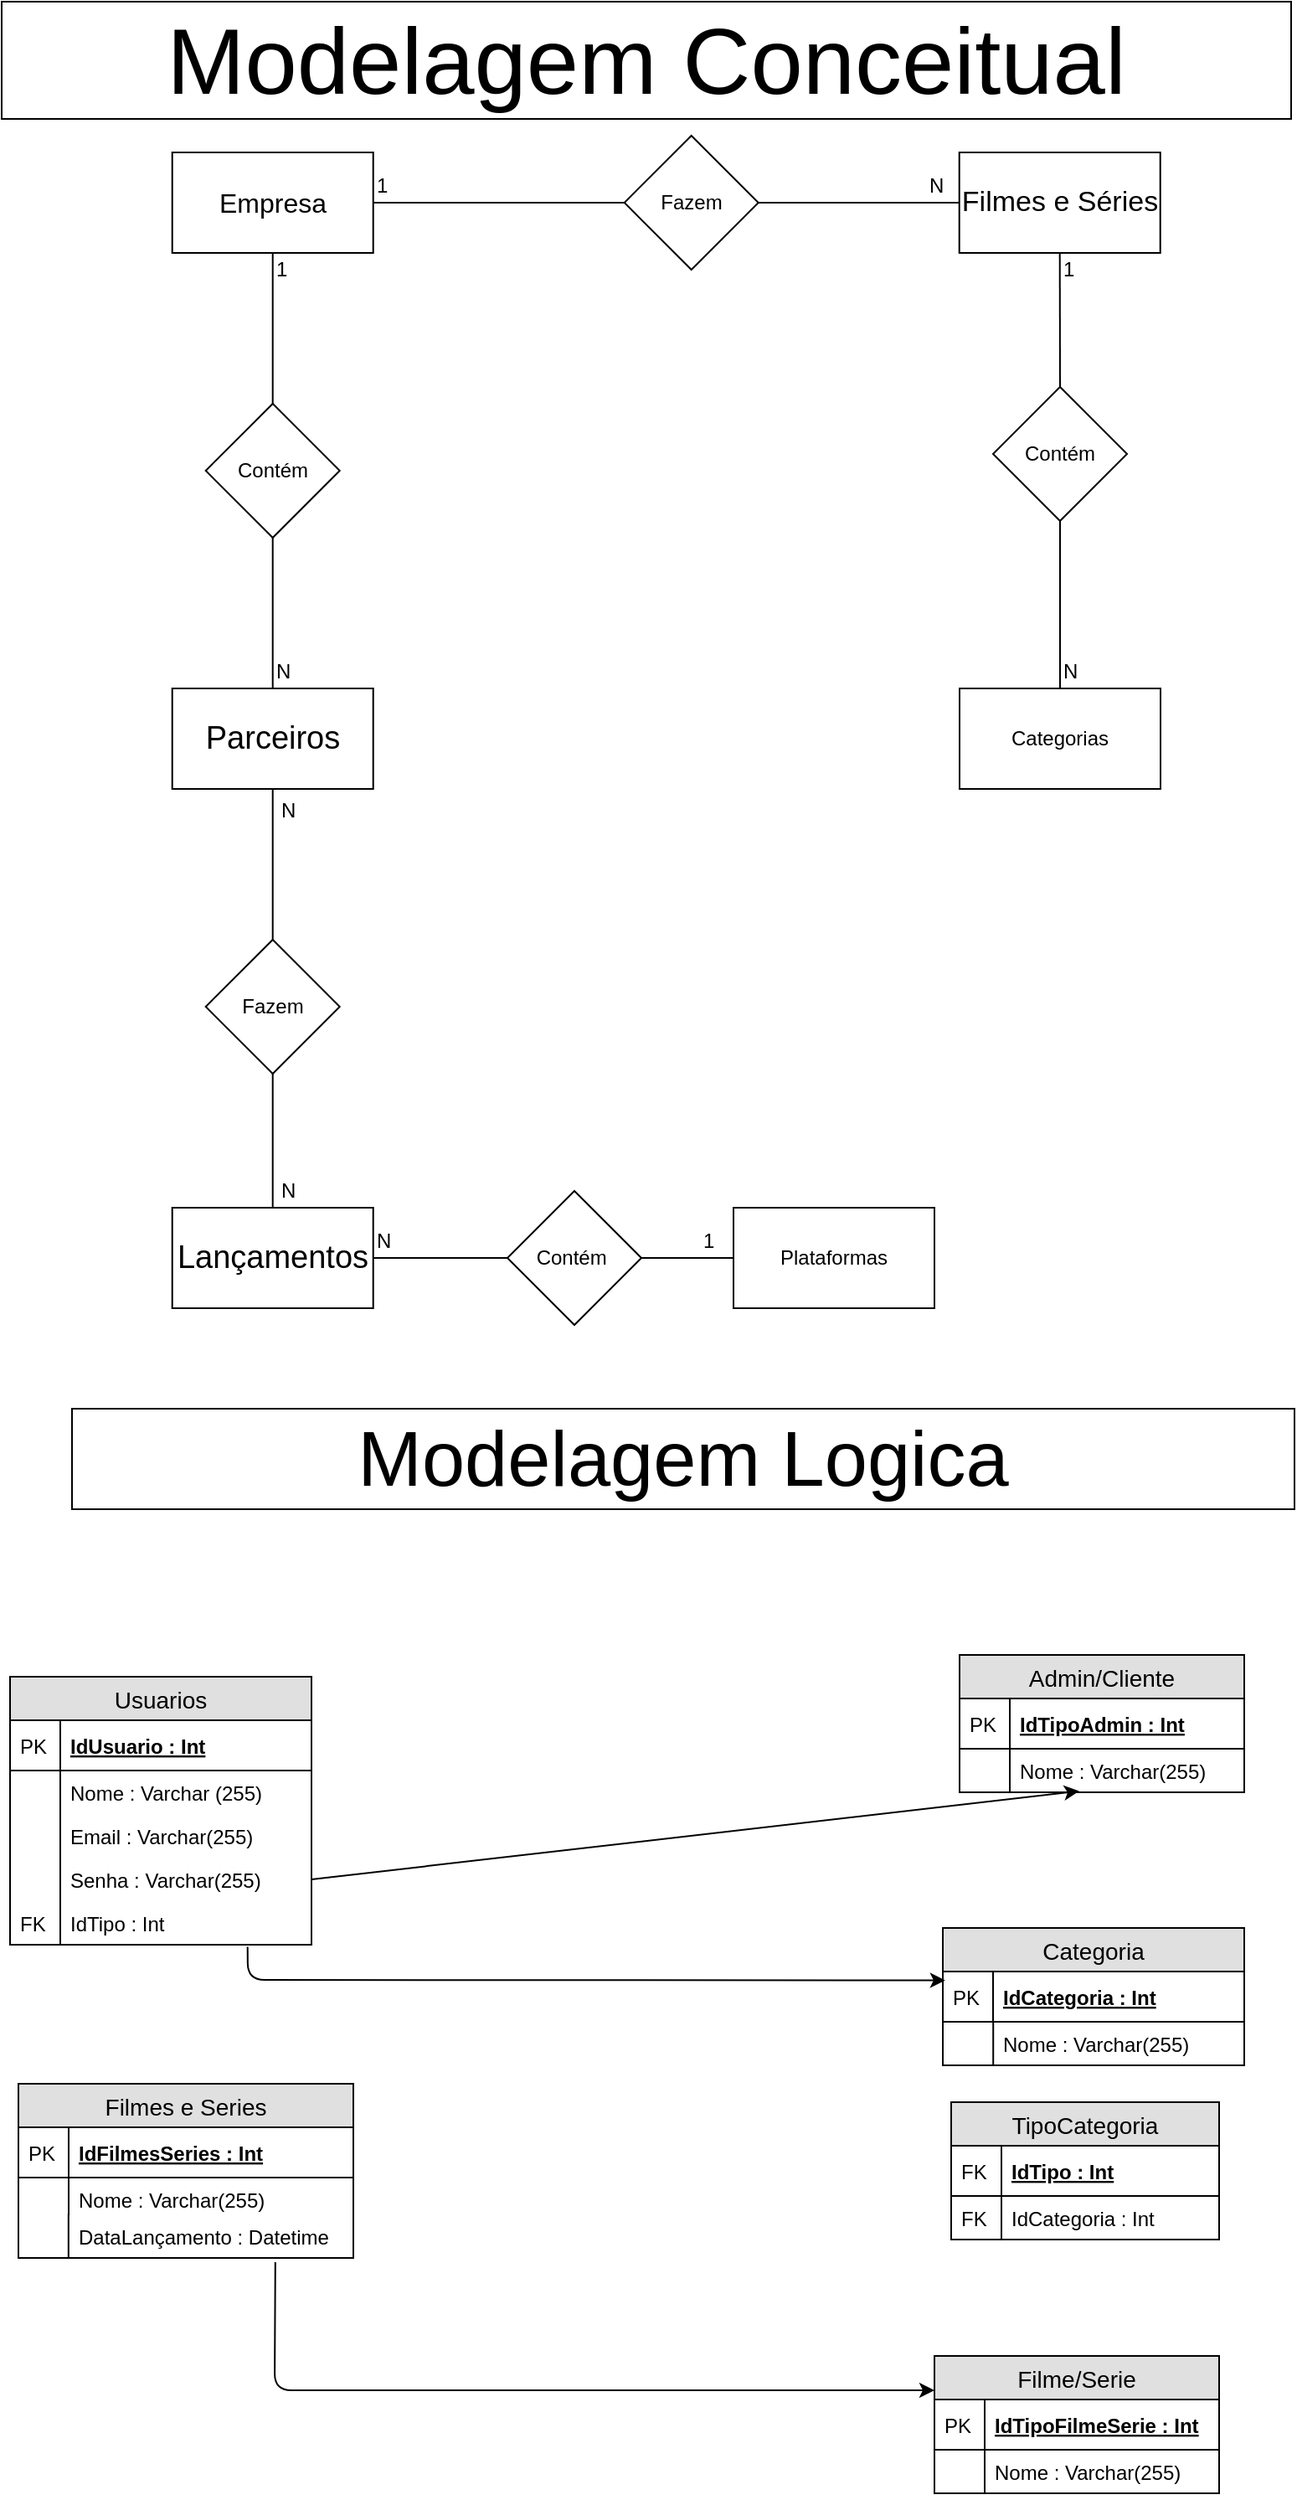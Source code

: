 <mxfile version="10.9.5" type="device"><diagram id="pKM35my9jEm7qBgAVK0z" name="Page-1"><mxGraphModel dx="1666" dy="897" grid="1" gridSize="10" guides="1" tooltips="1" connect="1" arrows="1" fold="1" page="1" pageScale="1" pageWidth="827" pageHeight="1169" math="0" shadow="0"><root><mxCell id="0"/><mxCell id="1" parent="0"/><mxCell id="f41Vhf3scK1Nf9vSHSkC-1" value="&lt;font style=&quot;font-size: 56px&quot;&gt;Modelagem Conceitual&lt;/font&gt;" style="rounded=0;whiteSpace=wrap;html=1;" parent="1" vertex="1"><mxGeometry x="28" y="80" width="770" height="70" as="geometry"/></mxCell><mxCell id="f41Vhf3scK1Nf9vSHSkC-2" value="&lt;font style=&quot;font-size: 16px&quot;&gt;Empresa&lt;/font&gt;" style="rounded=0;whiteSpace=wrap;html=1;" parent="1" vertex="1"><mxGeometry x="129.853" y="170" width="120" height="60" as="geometry"/></mxCell><mxCell id="f41Vhf3scK1Nf9vSHSkC-3" value="Contém" style="rhombus;whiteSpace=wrap;html=1;" parent="1" vertex="1"><mxGeometry x="149.853" y="320" width="80" height="80" as="geometry"/></mxCell><mxCell id="f41Vhf3scK1Nf9vSHSkC-4" value="" style="endArrow=none;html=1;entryX=0.5;entryY=0;entryDx=0;entryDy=0;exitX=0.5;exitY=1;exitDx=0;exitDy=0;" parent="1" source="f41Vhf3scK1Nf9vSHSkC-2" target="f41Vhf3scK1Nf9vSHSkC-3" edge="1"><mxGeometry width="50" height="50" relative="1" as="geometry"><mxPoint x="179.853" y="260" as="sourcePoint"/><mxPoint x="179.853" y="350" as="targetPoint"/></mxGeometry></mxCell><mxCell id="f41Vhf3scK1Nf9vSHSkC-5" value="" style="endArrow=none;html=1;entryX=0.5;entryY=1;entryDx=0;entryDy=0;exitX=0.5;exitY=0;exitDx=0;exitDy=0;" parent="1" source="f41Vhf3scK1Nf9vSHSkC-6" target="f41Vhf3scK1Nf9vSHSkC-3" edge="1"><mxGeometry width="50" height="50" relative="1" as="geometry"><mxPoint x="190" y="490" as="sourcePoint"/><mxPoint x="179.853" y="420" as="targetPoint"/></mxGeometry></mxCell><mxCell id="f41Vhf3scK1Nf9vSHSkC-6" value="&lt;font style=&quot;font-size: 19px&quot;&gt;Parceiros&lt;/font&gt;" style="rounded=0;whiteSpace=wrap;html=1;" parent="1" vertex="1"><mxGeometry x="129.853" y="490" width="120" height="60" as="geometry"/></mxCell><mxCell id="f41Vhf3scK1Nf9vSHSkC-7" value="&lt;font style=&quot;font-size: 17px&quot;&gt;Filmes e Séries&lt;/font&gt;" style="rounded=0;whiteSpace=wrap;html=1;" parent="1" vertex="1"><mxGeometry x="599.853" y="170" width="120" height="60" as="geometry"/></mxCell><mxCell id="f41Vhf3scK1Nf9vSHSkC-8" value="Fazem" style="rhombus;whiteSpace=wrap;html=1;" parent="1" vertex="1"><mxGeometry x="399.853" y="160" width="80" height="80" as="geometry"/></mxCell><mxCell id="f41Vhf3scK1Nf9vSHSkC-9" value="" style="endArrow=none;html=1;entryX=0;entryY=0.5;entryDx=0;entryDy=0;exitX=1;exitY=0.5;exitDx=0;exitDy=0;" parent="1" source="f41Vhf3scK1Nf9vSHSkC-8" target="f41Vhf3scK1Nf9vSHSkC-7" edge="1"><mxGeometry width="50" height="50" relative="1" as="geometry"><mxPoint x="129.853" y="630" as="sourcePoint"/><mxPoint x="179.853" y="580" as="targetPoint"/></mxGeometry></mxCell><mxCell id="f41Vhf3scK1Nf9vSHSkC-11" value="" style="endArrow=none;html=1;exitX=0.5;exitY=1;exitDx=0;exitDy=0;" parent="1" source="f41Vhf3scK1Nf9vSHSkC-6" target="f41Vhf3scK1Nf9vSHSkC-12" edge="1"><mxGeometry width="50" height="50" relative="1" as="geometry"><mxPoint x="129.853" y="630" as="sourcePoint"/><mxPoint x="179.853" y="580" as="targetPoint"/></mxGeometry></mxCell><mxCell id="f41Vhf3scK1Nf9vSHSkC-12" value="Fazem" style="rhombus;whiteSpace=wrap;html=1;" parent="1" vertex="1"><mxGeometry x="149.853" y="640" width="80" height="80" as="geometry"/></mxCell><mxCell id="f41Vhf3scK1Nf9vSHSkC-13" value="" style="endArrow=none;html=1;exitX=0.5;exitY=1;exitDx=0;exitDy=0;entryX=0.5;entryY=0;entryDx=0;entryDy=0;" parent="1" source="f41Vhf3scK1Nf9vSHSkC-12" target="f41Vhf3scK1Nf9vSHSkC-14" edge="1"><mxGeometry width="50" height="50" relative="1" as="geometry"><mxPoint x="129.853" y="700" as="sourcePoint"/><mxPoint x="189.853" y="780" as="targetPoint"/></mxGeometry></mxCell><mxCell id="f41Vhf3scK1Nf9vSHSkC-14" value="&lt;font style=&quot;font-size: 19px&quot;&gt;Lançamentos&lt;/font&gt;" style="rounded=0;whiteSpace=wrap;html=1;" parent="1" vertex="1"><mxGeometry x="129.853" y="800" width="120" height="60" as="geometry"/></mxCell><mxCell id="f41Vhf3scK1Nf9vSHSkC-20" value="1" style="text;html=1;resizable=0;points=[];autosize=1;align=left;verticalAlign=top;spacingTop=-4;" parent="1" vertex="1"><mxGeometry x="190" y="230" width="20" height="20" as="geometry"/></mxCell><mxCell id="f41Vhf3scK1Nf9vSHSkC-23" value="N" style="text;html=1;resizable=0;points=[];autosize=1;align=left;verticalAlign=top;spacingTop=-4;" parent="1" vertex="1"><mxGeometry x="190" y="470" width="20" height="20" as="geometry"/></mxCell><mxCell id="f41Vhf3scK1Nf9vSHSkC-32" value="N" style="text;html=1;resizable=0;points=[];autosize=1;align=left;verticalAlign=top;spacingTop=-4;" parent="1" vertex="1"><mxGeometry x="580" y="180" width="20" height="20" as="geometry"/></mxCell><mxCell id="f41Vhf3scK1Nf9vSHSkC-41" value="" style="endArrow=none;html=1;entryX=0;entryY=0.5;entryDx=0;entryDy=0;exitX=1;exitY=0.5;exitDx=0;exitDy=0;" parent="1" source="f41Vhf3scK1Nf9vSHSkC-2" target="f41Vhf3scK1Nf9vSHSkC-8" edge="1"><mxGeometry width="50" height="50" relative="1" as="geometry"><mxPoint x="290" y="190" as="sourcePoint"/><mxPoint x="80" y="880" as="targetPoint"/></mxGeometry></mxCell><mxCell id="f41Vhf3scK1Nf9vSHSkC-42" value="N" style="text;html=1;resizable=0;points=[];autosize=1;align=left;verticalAlign=top;spacingTop=-4;" parent="1" vertex="1"><mxGeometry x="193" y="553" width="20" height="20" as="geometry"/></mxCell><mxCell id="f41Vhf3scK1Nf9vSHSkC-43" value="N" style="text;html=1;resizable=0;points=[];autosize=1;align=left;verticalAlign=top;spacingTop=-4;" parent="1" vertex="1"><mxGeometry x="193" y="780" width="20" height="20" as="geometry"/></mxCell><mxCell id="f41Vhf3scK1Nf9vSHSkC-35" value="1" style="text;html=1;resizable=0;points=[];autosize=1;align=left;verticalAlign=top;spacingTop=-4;" parent="1" vertex="1"><mxGeometry x="250" y="180" width="20" height="20" as="geometry"/></mxCell><mxCell id="f41Vhf3scK1Nf9vSHSkC-45" value="Usuarios" style="swimlane;fontStyle=0;childLayout=stackLayout;horizontal=1;startSize=26;fillColor=#e0e0e0;horizontalStack=0;resizeParent=1;resizeParentMax=0;resizeLast=0;collapsible=1;marginBottom=0;swimlaneFillColor=#ffffff;align=center;fontSize=14;" parent="1" vertex="1"><mxGeometry x="33" y="1080" width="180" height="160" as="geometry"/></mxCell><mxCell id="f41Vhf3scK1Nf9vSHSkC-46" value="IdUsuario : Int" style="shape=partialRectangle;top=0;left=0;right=0;bottom=1;align=left;verticalAlign=middle;fillColor=none;spacingLeft=34;spacingRight=4;overflow=hidden;rotatable=0;points=[[0,0.5],[1,0.5]];portConstraint=eastwest;dropTarget=0;fontStyle=5;fontSize=12;" parent="f41Vhf3scK1Nf9vSHSkC-45" vertex="1"><mxGeometry y="26" width="180" height="30" as="geometry"/></mxCell><mxCell id="f41Vhf3scK1Nf9vSHSkC-47" value="PK" style="shape=partialRectangle;top=0;left=0;bottom=0;fillColor=none;align=left;verticalAlign=middle;spacingLeft=4;spacingRight=4;overflow=hidden;rotatable=0;points=[];portConstraint=eastwest;part=1;fontSize=12;" parent="f41Vhf3scK1Nf9vSHSkC-46" vertex="1" connectable="0"><mxGeometry width="30" height="30" as="geometry"/></mxCell><mxCell id="f41Vhf3scK1Nf9vSHSkC-48" value="Nome : Varchar (255)" style="shape=partialRectangle;top=0;left=0;right=0;bottom=0;align=left;verticalAlign=top;fillColor=none;spacingLeft=34;spacingRight=4;overflow=hidden;rotatable=0;points=[[0,0.5],[1,0.5]];portConstraint=eastwest;dropTarget=0;fontSize=12;" parent="f41Vhf3scK1Nf9vSHSkC-45" vertex="1"><mxGeometry y="56" width="180" height="26" as="geometry"/></mxCell><mxCell id="f41Vhf3scK1Nf9vSHSkC-49" value="" style="shape=partialRectangle;top=0;left=0;bottom=0;fillColor=none;align=left;verticalAlign=top;spacingLeft=4;spacingRight=4;overflow=hidden;rotatable=0;points=[];portConstraint=eastwest;part=1;fontSize=12;" parent="f41Vhf3scK1Nf9vSHSkC-48" vertex="1" connectable="0"><mxGeometry width="30" height="26" as="geometry"/></mxCell><mxCell id="f41Vhf3scK1Nf9vSHSkC-50" value="Email : Varchar(255)" style="shape=partialRectangle;top=0;left=0;right=0;bottom=0;align=left;verticalAlign=top;fillColor=none;spacingLeft=34;spacingRight=4;overflow=hidden;rotatable=0;points=[[0,0.5],[1,0.5]];portConstraint=eastwest;dropTarget=0;fontSize=12;" parent="f41Vhf3scK1Nf9vSHSkC-45" vertex="1"><mxGeometry y="82" width="180" height="26" as="geometry"/></mxCell><mxCell id="f41Vhf3scK1Nf9vSHSkC-51" value="" style="shape=partialRectangle;top=0;left=0;bottom=0;fillColor=none;align=left;verticalAlign=top;spacingLeft=4;spacingRight=4;overflow=hidden;rotatable=0;points=[];portConstraint=eastwest;part=1;fontSize=12;" parent="f41Vhf3scK1Nf9vSHSkC-50" vertex="1" connectable="0"><mxGeometry width="30" height="26" as="geometry"/></mxCell><mxCell id="f41Vhf3scK1Nf9vSHSkC-52" value="Senha : Varchar(255)" style="shape=partialRectangle;top=0;left=0;right=0;bottom=0;align=left;verticalAlign=top;fillColor=none;spacingLeft=34;spacingRight=4;overflow=hidden;rotatable=0;points=[[0,0.5],[1,0.5]];portConstraint=eastwest;dropTarget=0;fontSize=12;" parent="f41Vhf3scK1Nf9vSHSkC-45" vertex="1"><mxGeometry y="108" width="180" height="26" as="geometry"/></mxCell><mxCell id="f41Vhf3scK1Nf9vSHSkC-53" value="" style="shape=partialRectangle;top=0;left=0;bottom=0;fillColor=none;align=left;verticalAlign=top;spacingLeft=4;spacingRight=4;overflow=hidden;rotatable=0;points=[];portConstraint=eastwest;part=1;fontSize=12;" parent="f41Vhf3scK1Nf9vSHSkC-52" vertex="1" connectable="0"><mxGeometry width="30" height="26" as="geometry"/></mxCell><mxCell id="f41Vhf3scK1Nf9vSHSkC-54" value="IdTipo : Int" style="shape=partialRectangle;top=0;left=0;right=0;bottom=0;align=left;verticalAlign=top;fillColor=none;spacingLeft=34;spacingRight=4;overflow=hidden;rotatable=0;points=[[0,0.5],[1,0.5]];portConstraint=eastwest;dropTarget=0;fontSize=12;" parent="f41Vhf3scK1Nf9vSHSkC-45" vertex="1"><mxGeometry y="134" width="180" height="26" as="geometry"/></mxCell><mxCell id="f41Vhf3scK1Nf9vSHSkC-55" value="FK" style="shape=partialRectangle;top=0;left=0;bottom=0;fillColor=none;align=left;verticalAlign=top;spacingLeft=4;spacingRight=4;overflow=hidden;rotatable=0;points=[];portConstraint=eastwest;part=1;fontSize=12;" parent="f41Vhf3scK1Nf9vSHSkC-54" vertex="1" connectable="0"><mxGeometry width="30" height="26" as="geometry"/></mxCell><mxCell id="q3tbexrUicC3ra8ZL9qw-1" value="&lt;font style=&quot;font-size: 46px&quot;&gt;Modelagem Logica&lt;/font&gt;" style="rounded=0;whiteSpace=wrap;html=1;" parent="1" vertex="1"><mxGeometry x="70" y="920" width="730" height="60" as="geometry"/></mxCell><mxCell id="q3tbexrUicC3ra8ZL9qw-15" value="Categoria" style="swimlane;fontStyle=0;childLayout=stackLayout;horizontal=1;startSize=26;fillColor=#e0e0e0;horizontalStack=0;resizeParent=1;resizeParentMax=0;resizeLast=0;collapsible=1;marginBottom=0;swimlaneFillColor=#ffffff;align=center;fontSize=14;" parent="1" vertex="1"><mxGeometry x="590" y="1230" width="180" height="82" as="geometry"/></mxCell><mxCell id="q3tbexrUicC3ra8ZL9qw-16" value="IdCategoria : Int" style="shape=partialRectangle;top=0;left=0;right=0;bottom=1;align=left;verticalAlign=middle;fillColor=none;spacingLeft=34;spacingRight=4;overflow=hidden;rotatable=0;points=[[0,0.5],[1,0.5]];portConstraint=eastwest;dropTarget=0;fontStyle=5;fontSize=12;" parent="q3tbexrUicC3ra8ZL9qw-15" vertex="1"><mxGeometry y="26" width="180" height="30" as="geometry"/></mxCell><mxCell id="q3tbexrUicC3ra8ZL9qw-17" value="PK" style="shape=partialRectangle;top=0;left=0;bottom=0;fillColor=none;align=left;verticalAlign=middle;spacingLeft=4;spacingRight=4;overflow=hidden;rotatable=0;points=[];portConstraint=eastwest;part=1;fontSize=12;" parent="q3tbexrUicC3ra8ZL9qw-16" vertex="1" connectable="0"><mxGeometry width="30" height="30" as="geometry"/></mxCell><mxCell id="q3tbexrUicC3ra8ZL9qw-18" value="Nome : Varchar(255)" style="shape=partialRectangle;top=0;left=0;right=0;bottom=0;align=left;verticalAlign=top;fillColor=none;spacingLeft=34;spacingRight=4;overflow=hidden;rotatable=0;points=[[0,0.5],[1,0.5]];portConstraint=eastwest;dropTarget=0;fontSize=12;" parent="q3tbexrUicC3ra8ZL9qw-15" vertex="1"><mxGeometry y="56" width="180" height="26" as="geometry"/></mxCell><mxCell id="q3tbexrUicC3ra8ZL9qw-19" value="" style="shape=partialRectangle;top=0;left=0;bottom=0;fillColor=none;align=left;verticalAlign=top;spacingLeft=4;spacingRight=4;overflow=hidden;rotatable=0;points=[];portConstraint=eastwest;part=1;fontSize=12;" parent="q3tbexrUicC3ra8ZL9qw-18" vertex="1" connectable="0"><mxGeometry width="30.104" height="26" as="geometry"/></mxCell><mxCell id="q3tbexrUicC3ra8ZL9qw-28" value="Filme/Serie" style="swimlane;fontStyle=0;childLayout=stackLayout;horizontal=1;startSize=26;fillColor=#e0e0e0;horizontalStack=0;resizeParent=1;resizeParentMax=0;resizeLast=0;collapsible=1;marginBottom=0;swimlaneFillColor=#ffffff;align=center;fontSize=14;" parent="1" vertex="1"><mxGeometry x="585" y="1485.5" width="170" height="82" as="geometry"/></mxCell><mxCell id="q3tbexrUicC3ra8ZL9qw-29" value="IdTipoFilmeSerie : Int" style="shape=partialRectangle;top=0;left=0;right=0;bottom=1;align=left;verticalAlign=middle;fillColor=none;spacingLeft=34;spacingRight=4;overflow=hidden;rotatable=0;points=[[0,0.5],[1,0.5]];portConstraint=eastwest;dropTarget=0;fontStyle=5;fontSize=12;" parent="q3tbexrUicC3ra8ZL9qw-28" vertex="1"><mxGeometry y="26" width="170" height="30" as="geometry"/></mxCell><mxCell id="q3tbexrUicC3ra8ZL9qw-30" value="PK" style="shape=partialRectangle;top=0;left=0;bottom=0;fillColor=none;align=left;verticalAlign=middle;spacingLeft=4;spacingRight=4;overflow=hidden;rotatable=0;points=[];portConstraint=eastwest;part=1;fontSize=12;" parent="q3tbexrUicC3ra8ZL9qw-29" vertex="1" connectable="0"><mxGeometry width="30" height="30" as="geometry"/></mxCell><mxCell id="q3tbexrUicC3ra8ZL9qw-31" value="Nome : Varchar(255)" style="shape=partialRectangle;top=0;left=0;right=0;bottom=0;align=left;verticalAlign=top;fillColor=none;spacingLeft=34;spacingRight=4;overflow=hidden;rotatable=0;points=[[0,0.5],[1,0.5]];portConstraint=eastwest;dropTarget=0;fontSize=12;" parent="q3tbexrUicC3ra8ZL9qw-28" vertex="1"><mxGeometry y="56" width="170" height="26" as="geometry"/></mxCell><mxCell id="q3tbexrUicC3ra8ZL9qw-32" value="" style="shape=partialRectangle;top=0;left=0;bottom=0;fillColor=none;align=left;verticalAlign=top;spacingLeft=4;spacingRight=4;overflow=hidden;rotatable=0;points=[];portConstraint=eastwest;part=1;fontSize=12;" parent="q3tbexrUicC3ra8ZL9qw-31" vertex="1" connectable="0"><mxGeometry width="30" height="26" as="geometry"/></mxCell><mxCell id="q3tbexrUicC3ra8ZL9qw-42" value="Filmes e Series" style="swimlane;fontStyle=0;childLayout=stackLayout;horizontal=1;startSize=26;fillColor=#e0e0e0;horizontalStack=0;resizeParent=1;resizeParentMax=0;resizeLast=0;collapsible=1;marginBottom=0;swimlaneFillColor=#ffffff;align=center;fontSize=14;" parent="1" vertex="1"><mxGeometry x="38" y="1323" width="200" height="104" as="geometry"/></mxCell><mxCell id="q3tbexrUicC3ra8ZL9qw-43" value="IdFilmesSeries : Int" style="shape=partialRectangle;top=0;left=0;right=0;bottom=1;align=left;verticalAlign=middle;fillColor=none;spacingLeft=34;spacingRight=4;overflow=hidden;rotatable=0;points=[[0,0.5],[1,0.5]];portConstraint=eastwest;dropTarget=0;fontStyle=5;fontSize=12;" parent="q3tbexrUicC3ra8ZL9qw-42" vertex="1"><mxGeometry y="26" width="200" height="30" as="geometry"/></mxCell><mxCell id="q3tbexrUicC3ra8ZL9qw-44" value="PK" style="shape=partialRectangle;top=0;left=0;bottom=0;fillColor=none;align=left;verticalAlign=middle;spacingLeft=4;spacingRight=4;overflow=hidden;rotatable=0;points=[];portConstraint=eastwest;part=1;fontSize=12;" parent="q3tbexrUicC3ra8ZL9qw-43" vertex="1" connectable="0"><mxGeometry width="30" height="30" as="geometry"/></mxCell><mxCell id="q3tbexrUicC3ra8ZL9qw-45" value="Nome : Varchar(255)" style="shape=partialRectangle;top=0;left=0;right=0;bottom=0;align=left;verticalAlign=top;fillColor=none;spacingLeft=34;spacingRight=4;overflow=hidden;rotatable=0;points=[[0,0.5],[1,0.5]];portConstraint=eastwest;dropTarget=0;fontSize=12;" parent="q3tbexrUicC3ra8ZL9qw-42" vertex="1"><mxGeometry y="56" width="200" height="22" as="geometry"/></mxCell><mxCell id="q3tbexrUicC3ra8ZL9qw-46" value="" style="shape=partialRectangle;top=0;left=0;bottom=0;fillColor=none;align=left;verticalAlign=top;spacingLeft=4;spacingRight=4;overflow=hidden;rotatable=0;points=[];portConstraint=eastwest;part=1;fontSize=12;" parent="q3tbexrUicC3ra8ZL9qw-45" vertex="1" connectable="0"><mxGeometry width="30" height="22" as="geometry"/></mxCell><mxCell id="q3tbexrUicC3ra8ZL9qw-47" value="DataLançamento : Datetime" style="shape=partialRectangle;top=0;left=0;right=0;bottom=0;align=left;verticalAlign=top;fillColor=none;spacingLeft=34;spacingRight=4;overflow=hidden;rotatable=0;points=[[0,0.5],[1,0.5]];portConstraint=eastwest;dropTarget=0;fontSize=12;" parent="q3tbexrUicC3ra8ZL9qw-42" vertex="1"><mxGeometry y="78" width="200" height="26" as="geometry"/></mxCell><mxCell id="q3tbexrUicC3ra8ZL9qw-48" value="" style="shape=partialRectangle;top=0;left=0;bottom=0;fillColor=none;align=left;verticalAlign=top;spacingLeft=4;spacingRight=4;overflow=hidden;rotatable=0;points=[];portConstraint=eastwest;part=1;fontSize=12;" parent="q3tbexrUicC3ra8ZL9qw-47" vertex="1" connectable="0"><mxGeometry width="29.917" height="26" as="geometry"/></mxCell><mxCell id="q3tbexrUicC3ra8ZL9qw-53" value="Admin/Cliente" style="swimlane;fontStyle=0;childLayout=stackLayout;horizontal=1;startSize=26;fillColor=#e0e0e0;horizontalStack=0;resizeParent=1;resizeParentMax=0;resizeLast=0;collapsible=1;marginBottom=0;swimlaneFillColor=#ffffff;align=center;fontSize=14;" parent="1" vertex="1"><mxGeometry x="600" y="1067" width="170" height="82" as="geometry"/></mxCell><mxCell id="q3tbexrUicC3ra8ZL9qw-54" value="IdTipoAdmin : Int" style="shape=partialRectangle;top=0;left=0;right=0;bottom=1;align=left;verticalAlign=middle;fillColor=none;spacingLeft=34;spacingRight=4;overflow=hidden;rotatable=0;points=[[0,0.5],[1,0.5]];portConstraint=eastwest;dropTarget=0;fontStyle=5;fontSize=12;" parent="q3tbexrUicC3ra8ZL9qw-53" vertex="1"><mxGeometry y="26" width="170" height="30" as="geometry"/></mxCell><mxCell id="q3tbexrUicC3ra8ZL9qw-55" value="PK" style="shape=partialRectangle;top=0;left=0;bottom=0;fillColor=none;align=left;verticalAlign=middle;spacingLeft=4;spacingRight=4;overflow=hidden;rotatable=0;points=[];portConstraint=eastwest;part=1;fontSize=12;" parent="q3tbexrUicC3ra8ZL9qw-54" vertex="1" connectable="0"><mxGeometry width="30" height="30" as="geometry"/></mxCell><mxCell id="q3tbexrUicC3ra8ZL9qw-56" value="Nome : Varchar(255)" style="shape=partialRectangle;top=0;left=0;right=0;bottom=0;align=left;verticalAlign=top;fillColor=none;spacingLeft=34;spacingRight=4;overflow=hidden;rotatable=0;points=[[0,0.5],[1,0.5]];portConstraint=eastwest;dropTarget=0;fontSize=12;" parent="q3tbexrUicC3ra8ZL9qw-53" vertex="1"><mxGeometry y="56" width="170" height="26" as="geometry"/></mxCell><mxCell id="q3tbexrUicC3ra8ZL9qw-57" value="" style="shape=partialRectangle;top=0;left=0;bottom=0;fillColor=none;align=left;verticalAlign=top;spacingLeft=4;spacingRight=4;overflow=hidden;rotatable=0;points=[];portConstraint=eastwest;part=1;fontSize=12;" parent="q3tbexrUicC3ra8ZL9qw-56" vertex="1" connectable="0"><mxGeometry width="30" height="26" as="geometry"/></mxCell><mxCell id="q3tbexrUicC3ra8ZL9qw-72" value="TipoCategoria" style="swimlane;fontStyle=0;childLayout=stackLayout;horizontal=1;startSize=26;fillColor=#e0e0e0;horizontalStack=0;resizeParent=1;resizeParentMax=0;resizeLast=0;collapsible=1;marginBottom=0;swimlaneFillColor=#ffffff;align=center;fontSize=14;" parent="1" vertex="1"><mxGeometry x="595" y="1334" width="160" height="82" as="geometry"/></mxCell><mxCell id="q3tbexrUicC3ra8ZL9qw-73" value="IdTipo : Int" style="shape=partialRectangle;top=0;left=0;right=0;bottom=1;align=left;verticalAlign=middle;fillColor=none;spacingLeft=34;spacingRight=4;overflow=hidden;rotatable=0;points=[[0,0.5],[1,0.5]];portConstraint=eastwest;dropTarget=0;fontStyle=5;fontSize=12;" parent="q3tbexrUicC3ra8ZL9qw-72" vertex="1"><mxGeometry y="26" width="160" height="30" as="geometry"/></mxCell><mxCell id="q3tbexrUicC3ra8ZL9qw-74" value="FK" style="shape=partialRectangle;top=0;left=0;bottom=0;fillColor=none;align=left;verticalAlign=middle;spacingLeft=4;spacingRight=4;overflow=hidden;rotatable=0;points=[];portConstraint=eastwest;part=1;fontSize=12;" parent="q3tbexrUicC3ra8ZL9qw-73" vertex="1" connectable="0"><mxGeometry width="30" height="30" as="geometry"/></mxCell><mxCell id="q3tbexrUicC3ra8ZL9qw-75" value="IdCategoria : Int" style="shape=partialRectangle;top=0;left=0;right=0;bottom=0;align=left;verticalAlign=top;fillColor=none;spacingLeft=34;spacingRight=4;overflow=hidden;rotatable=0;points=[[0,0.5],[1,0.5]];portConstraint=eastwest;dropTarget=0;fontSize=12;" parent="q3tbexrUicC3ra8ZL9qw-72" vertex="1"><mxGeometry y="56" width="160" height="26" as="geometry"/></mxCell><mxCell id="q3tbexrUicC3ra8ZL9qw-76" value="FK" style="shape=partialRectangle;top=0;left=0;bottom=0;fillColor=none;align=left;verticalAlign=top;spacingLeft=4;spacingRight=4;overflow=hidden;rotatable=0;points=[];portConstraint=eastwest;part=1;fontSize=12;" parent="q3tbexrUicC3ra8ZL9qw-75" vertex="1" connectable="0"><mxGeometry width="30" height="26" as="geometry"/></mxCell><mxCell id="q3tbexrUicC3ra8ZL9qw-112" value="" style="endArrow=classic;html=1;entryX=0;entryY=0.25;entryDx=0;entryDy=0;exitX=0.767;exitY=1.095;exitDx=0;exitDy=0;exitPerimeter=0;" parent="1" source="q3tbexrUicC3ra8ZL9qw-47" target="q3tbexrUicC3ra8ZL9qw-28" edge="1"><mxGeometry width="50" height="50" relative="1" as="geometry"><mxPoint x="30" y="1640" as="sourcePoint"/><mxPoint x="80" y="1590" as="targetPoint"/><Array as="points"><mxPoint x="191" y="1506"/></Array></mxGeometry></mxCell><mxCell id="q3tbexrUicC3ra8ZL9qw-113" value="" style="endArrow=classic;html=1;entryX=0.008;entryY=0.175;entryDx=0;entryDy=0;entryPerimeter=0;exitX=0.788;exitY=1.048;exitDx=0;exitDy=0;exitPerimeter=0;" parent="1" source="f41Vhf3scK1Nf9vSHSkC-54" target="q3tbexrUicC3ra8ZL9qw-16" edge="1"><mxGeometry width="50" height="50" relative="1" as="geometry"><mxPoint x="30" y="1640" as="sourcePoint"/><mxPoint x="80" y="1590" as="targetPoint"/><Array as="points"><mxPoint x="175" y="1261"/></Array></mxGeometry></mxCell><mxCell id="q3tbexrUicC3ra8ZL9qw-114" value="" style="endArrow=classic;html=1;entryX=0.42;entryY=0.973;entryDx=0;entryDy=0;entryPerimeter=0;exitX=1;exitY=0.5;exitDx=0;exitDy=0;" parent="1" source="f41Vhf3scK1Nf9vSHSkC-52" target="q3tbexrUicC3ra8ZL9qw-56" edge="1"><mxGeometry width="50" height="50" relative="1" as="geometry"><mxPoint x="217" y="1087" as="sourcePoint"/><mxPoint x="70" y="1670" as="targetPoint"/><Array as="points"/></mxGeometry></mxCell><mxCell id="wYQK5xGN2rvvj3CbLaTJ-1" value="Categorias" style="rounded=0;whiteSpace=wrap;html=1;" vertex="1" parent="1"><mxGeometry x="600" y="490" width="120" height="60" as="geometry"/></mxCell><mxCell id="wYQK5xGN2rvvj3CbLaTJ-2" value="" style="endArrow=none;html=1;exitX=0.5;exitY=0;exitDx=0;exitDy=0;entryX=0.5;entryY=1;entryDx=0;entryDy=0;" edge="1" parent="1" source="wYQK5xGN2rvvj3CbLaTJ-4" target="f41Vhf3scK1Nf9vSHSkC-7"><mxGeometry width="50" height="50" relative="1" as="geometry"><mxPoint x="625" y="278" as="sourcePoint"/><mxPoint x="720" y="290" as="targetPoint"/></mxGeometry></mxCell><mxCell id="wYQK5xGN2rvvj3CbLaTJ-3" value="" style="endArrow=none;html=1;entryX=0.5;entryY=0;entryDx=0;entryDy=0;exitX=0.5;exitY=1;exitDx=0;exitDy=0;" edge="1" parent="1" source="wYQK5xGN2rvvj3CbLaTJ-4" target="wYQK5xGN2rvvj3CbLaTJ-1"><mxGeometry width="50" height="50" relative="1" as="geometry"><mxPoint x="650" y="348" as="sourcePoint"/><mxPoint x="665" y="210" as="targetPoint"/></mxGeometry></mxCell><mxCell id="wYQK5xGN2rvvj3CbLaTJ-4" value="Contém" style="rhombus;whiteSpace=wrap;html=1;" vertex="1" parent="1"><mxGeometry x="620" y="310" width="80" height="80" as="geometry"/></mxCell><mxCell id="wYQK5xGN2rvvj3CbLaTJ-5" value="1" style="text;html=1;resizable=0;points=[];autosize=1;align=left;verticalAlign=top;spacingTop=-4;" vertex="1" parent="1"><mxGeometry x="660" y="230" width="20" height="20" as="geometry"/></mxCell><mxCell id="wYQK5xGN2rvvj3CbLaTJ-6" value="N" style="text;html=1;resizable=0;points=[];autosize=1;align=left;verticalAlign=top;spacingTop=-4;" vertex="1" parent="1"><mxGeometry x="660" y="470" width="20" height="20" as="geometry"/></mxCell><mxCell id="wYQK5xGN2rvvj3CbLaTJ-14" value="Contém&amp;nbsp;" style="rhombus;whiteSpace=wrap;html=1;" vertex="1" parent="1"><mxGeometry x="330" y="790" width="80" height="80" as="geometry"/></mxCell><mxCell id="wYQK5xGN2rvvj3CbLaTJ-15" value="" style="endArrow=none;html=1;entryX=0;entryY=0.5;entryDx=0;entryDy=0;exitX=1;exitY=0.5;exitDx=0;exitDy=0;" edge="1" parent="1" source="wYQK5xGN2rvvj3CbLaTJ-14" target="wYQK5xGN2rvvj3CbLaTJ-17"><mxGeometry width="50" height="50" relative="1" as="geometry"><mxPoint x="490" y="810" as="sourcePoint"/><mxPoint x="540" y="760" as="targetPoint"/></mxGeometry></mxCell><mxCell id="wYQK5xGN2rvvj3CbLaTJ-16" value="" style="endArrow=none;html=1;exitX=0;exitY=0.5;exitDx=0;exitDy=0;entryX=1;entryY=0.5;entryDx=0;entryDy=0;" edge="1" parent="1" source="wYQK5xGN2rvvj3CbLaTJ-14" target="f41Vhf3scK1Nf9vSHSkC-14"><mxGeometry width="50" height="50" relative="1" as="geometry"><mxPoint x="490" y="880" as="sourcePoint"/><mxPoint x="540" y="830" as="targetPoint"/></mxGeometry></mxCell><mxCell id="wYQK5xGN2rvvj3CbLaTJ-17" value="Plataformas" style="rounded=0;whiteSpace=wrap;html=1;" vertex="1" parent="1"><mxGeometry x="465" y="800" width="120" height="60" as="geometry"/></mxCell><mxCell id="wYQK5xGN2rvvj3CbLaTJ-18" value="1" style="text;html=1;resizable=0;points=[];autosize=1;align=left;verticalAlign=top;spacingTop=-4;" vertex="1" parent="1"><mxGeometry x="445" y="810" width="20" height="20" as="geometry"/></mxCell><mxCell id="wYQK5xGN2rvvj3CbLaTJ-19" value="N" style="text;html=1;resizable=0;points=[];autosize=1;align=left;verticalAlign=top;spacingTop=-4;" vertex="1" parent="1"><mxGeometry x="250" y="810" width="20" height="20" as="geometry"/></mxCell></root></mxGraphModel></diagram></mxfile>
